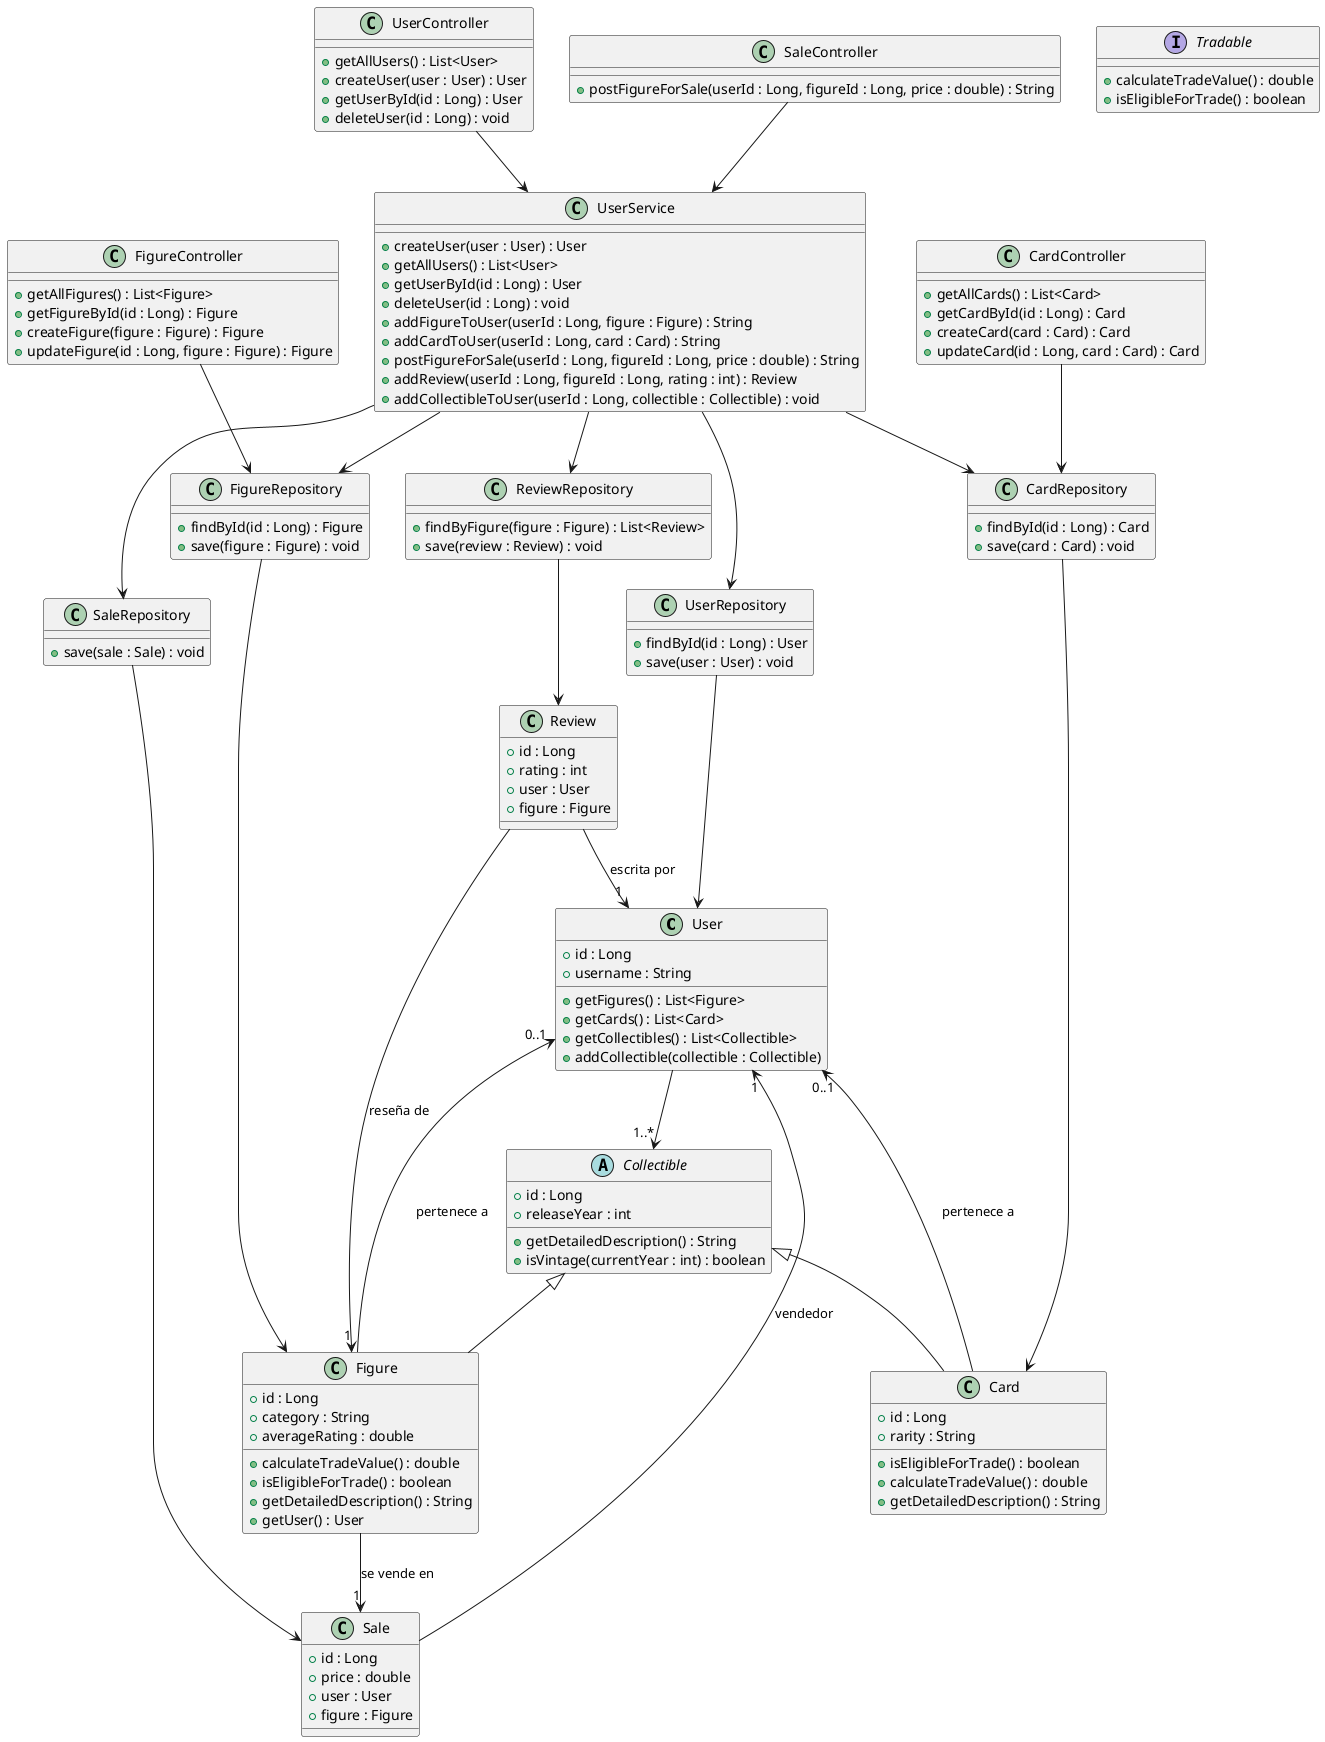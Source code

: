 @startuml
' Definir clases principales
class User {
    + id : Long
    + username : String
    + getFigures() : List<Figure>
    + getCards() : List<Card>
    + getCollectibles() : List<Collectible>
    + addCollectible(collectible : Collectible)
}

class Figure {
    + id : Long
    + category : String
    + averageRating : double
    + calculateTradeValue() : double
    + isEligibleForTrade() : boolean
    + getDetailedDescription() : String
    + getUser() : User
}

class Card {
    + id : Long
    + rarity : String
    + isEligibleForTrade() : boolean
    + calculateTradeValue() : double
    + getDetailedDescription() : String
}

class Sale {
    + id : Long
    + price : double
    + user : User
    + figure : Figure
}

class Review {
    + id : Long
    + rating : int
    + user : User
    + figure : Figure
}

abstract class Collectible {
    + id : Long
    + releaseYear : int
    + getDetailedDescription() : String
    + isVintage(currentYear : int) : boolean
}

interface Tradable {
    + calculateTradeValue() : double
    + isEligibleForTrade() : boolean
}

' Repositorios
class UserRepository {
    + findById(id : Long) : User
    + save(user : User) : void
}

class FigureRepository {
    + findById(id : Long) : Figure
    + save(figure : Figure) : void
}

class CardRepository {
    + findById(id : Long) : Card
    + save(card : Card) : void
}

class SaleRepository {
    + save(sale : Sale) : void
}

class ReviewRepository {
    + findByFigure(figure : Figure) : List<Review>
    + save(review : Review) : void
}

' Servicios
class UserService {
    + createUser(user : User) : User
    + getAllUsers() : List<User>
    + getUserById(id : Long) : User
    + deleteUser(id : Long) : void
    + addFigureToUser(userId : Long, figure : Figure) : String
    + addCardToUser(userId : Long, card : Card) : String
    + postFigureForSale(userId : Long, figureId : Long, price : double) : String
    + addReview(userId : Long, figureId : Long, rating : int) : Review
    + addCollectibleToUser(userId : Long, collectible : Collectible) : void
}

' Controladores
class UserController {
    + getAllUsers() : List<User>
    + createUser(user : User) : User
    + getUserById(id : Long) : User
    + deleteUser(id : Long) : void
}

class FigureController {
    + getAllFigures() : List<Figure>
    + getFigureById(id : Long) : Figure
    + createFigure(figure : Figure) : Figure
    + updateFigure(id : Long, figure : Figure) : Figure
}

class CardController {
    + getAllCards() : List<Card>
    + getCardById(id : Long) : Card
    + createCard(card : Card) : Card
    + updateCard(id : Long, card : Card) : Card
}

class SaleController {
    + postFigureForSale(userId : Long, figureId : Long, price : double) : String
}

' Relaciones entre clases
User --> "1..*" Collectible
Collectible <|-- Figure
Collectible <|-- Card
Figure --> "0..1" User : "pertenece a"
Card --> "0..1" User : "pertenece a"
Figure --> "1" Sale : "se vende en"
Sale --> "1" User : "vendedor"
Review --> "1" Figure : "reseña de"
Review --> "1" User : "escrita por"

' Relaciones con repositorios y servicios
UserRepository --> User
FigureRepository --> Figure
CardRepository --> Card
SaleRepository --> Sale
ReviewRepository --> Review

UserService --> UserRepository
UserService --> FigureRepository
UserService --> CardRepository
UserService --> SaleRepository
UserService --> ReviewRepository

UserController --> UserService
FigureController --> FigureRepository
CardController --> CardRepository
SaleController --> UserService
@enduml
